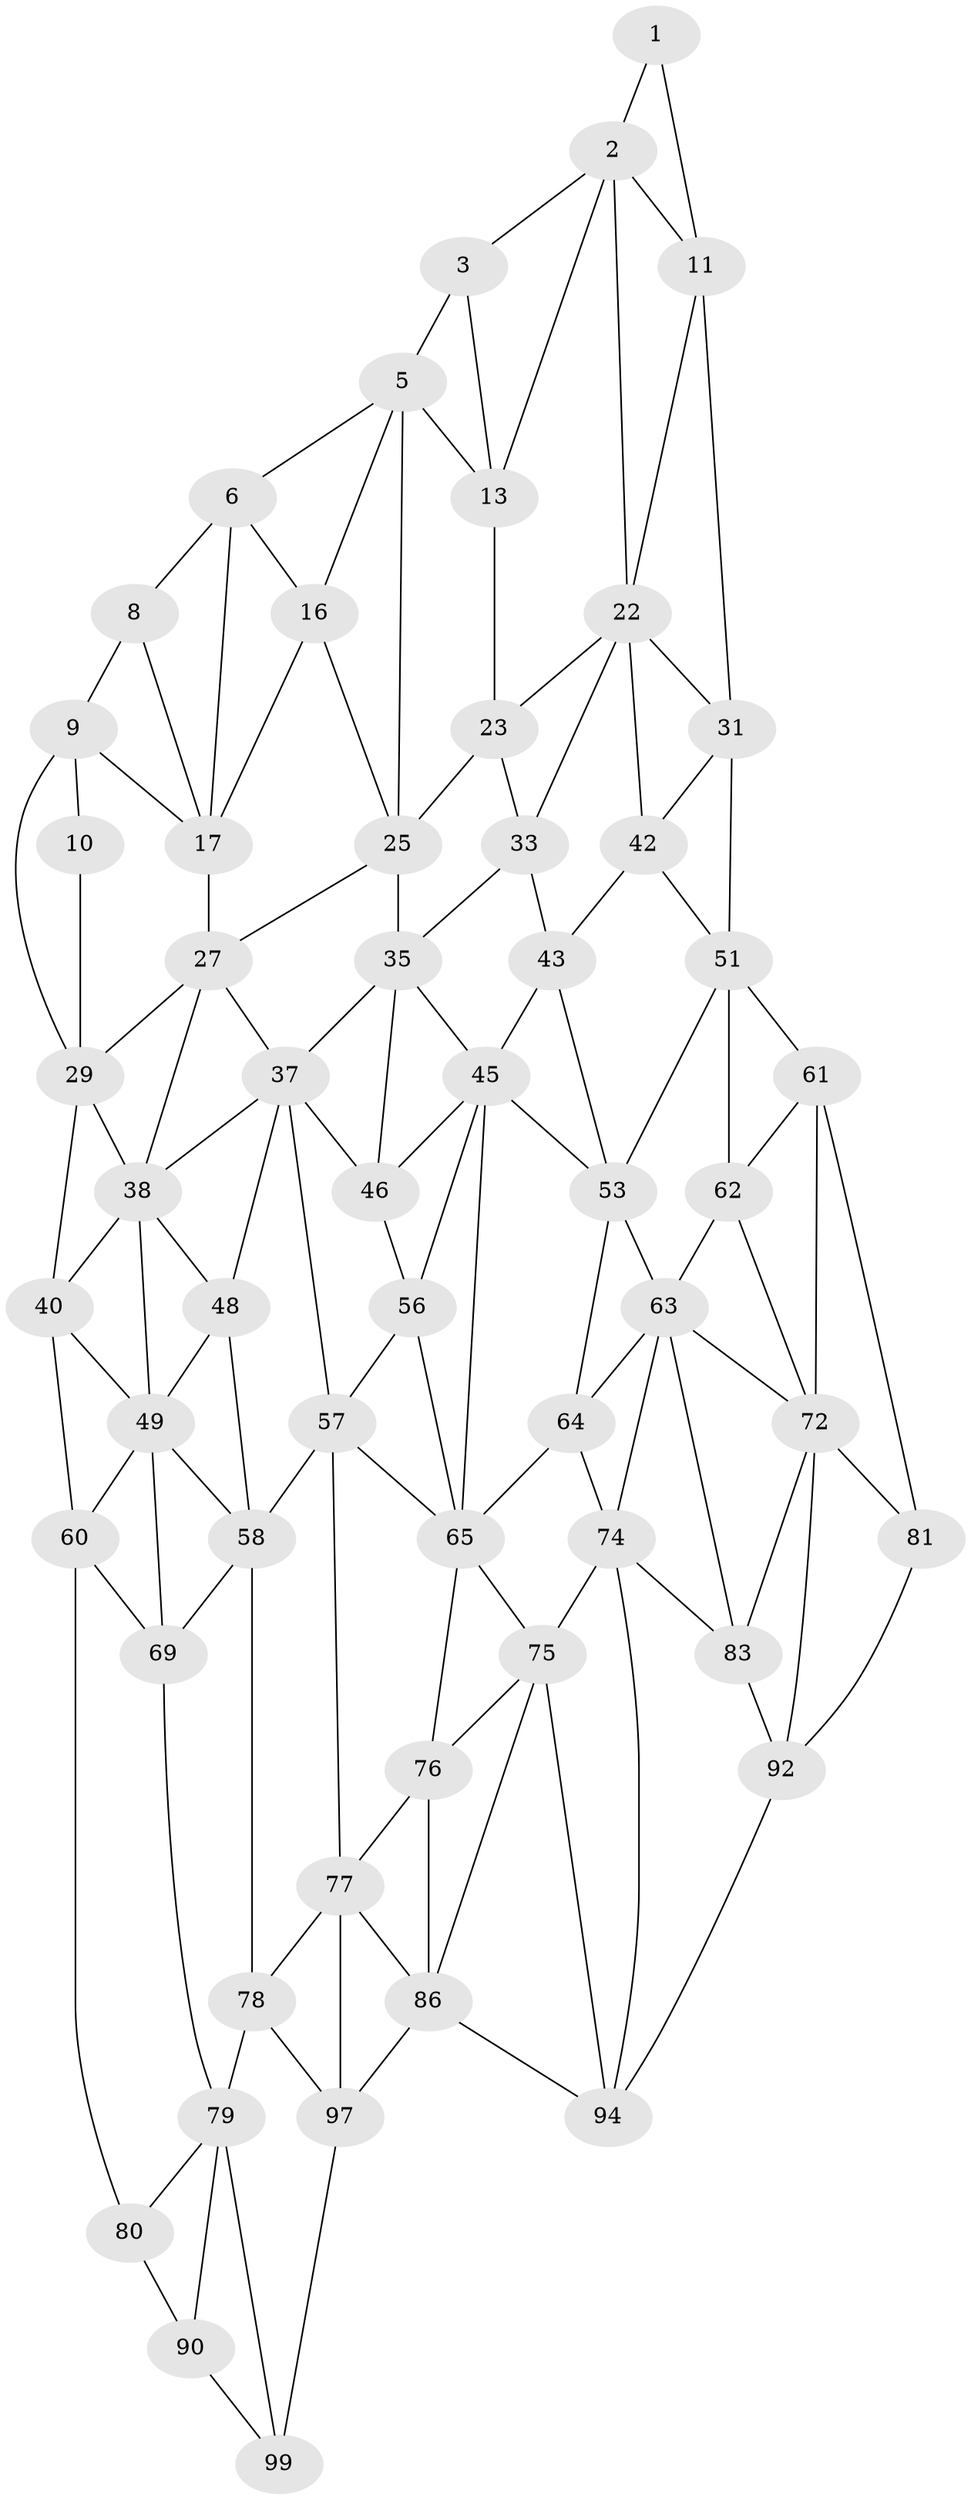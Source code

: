 // original degree distribution, {2: 0.04, 3: 0.32, 4: 0.64}
// Generated by graph-tools (version 1.1) at 2025/11/02/21/25 10:11:11]
// undirected, 57 vertices, 125 edges
graph export_dot {
graph [start="1"]
  node [color=gray90,style=filled];
  1;
  2 [super="+12"];
  3 [super="+4"];
  5 [super="+15"];
  6 [super="+7"];
  8;
  9 [super="+19"];
  10 [super="+20"];
  11 [super="+21"];
  13 [super="+14"];
  16;
  17 [super="+18"];
  22 [super="+32"];
  23 [super="+24"];
  25 [super="+26"];
  27 [super="+28"];
  29 [super="+30"];
  31 [super="+41"];
  33 [super="+34"];
  35 [super="+36"];
  37 [super="+47"];
  38 [super="+39"];
  40 [super="+50"];
  42;
  43 [super="+44"];
  45 [super="+55"];
  46;
  48;
  49 [super="+59"];
  51 [super="+52"];
  53 [super="+54"];
  56;
  57 [super="+67"];
  58 [super="+68"];
  60 [super="+70"];
  61 [super="+71"];
  62;
  63 [super="+73"];
  64;
  65 [super="+66"];
  69;
  72 [super="+82"];
  74 [super="+84"];
  75 [super="+85"];
  76;
  77 [super="+87"];
  78 [super="+88"];
  79 [super="+89"];
  80;
  81 [super="+91"];
  83;
  86 [super="+96"];
  90;
  92 [super="+93"];
  94 [super="+95"];
  97 [super="+98"];
  99 [super="+100"];
  1 -- 11;
  1 -- 2;
  2 -- 3;
  2 -- 11;
  2 -- 13;
  2 -- 22;
  3 -- 13 [weight=2];
  3 -- 5;
  5 -- 6;
  5 -- 16;
  5 -- 25;
  5 -- 13;
  6 -- 16;
  6 -- 8;
  6 -- 17;
  8 -- 9;
  8 -- 17;
  9 -- 10 [weight=2];
  9 -- 29;
  9 -- 17;
  10 -- 29;
  11 -- 22;
  11 -- 31;
  13 -- 23 [weight=2];
  16 -- 17;
  16 -- 25;
  17 -- 27 [weight=2];
  22 -- 23;
  22 -- 33;
  22 -- 42;
  22 -- 31;
  23 -- 33 [weight=2];
  23 -- 25;
  25 -- 35 [weight=2];
  25 -- 27;
  27 -- 37;
  27 -- 29;
  27 -- 38;
  29 -- 40;
  29 -- 38;
  31 -- 42;
  31 -- 51;
  33 -- 43 [weight=2];
  33 -- 35;
  35 -- 45;
  35 -- 37;
  35 -- 46;
  37 -- 38;
  37 -- 48;
  37 -- 57;
  37 -- 46;
  38 -- 48;
  38 -- 40;
  38 -- 49;
  40 -- 49;
  40 -- 60;
  42 -- 43;
  42 -- 51;
  43 -- 53 [weight=2];
  43 -- 45;
  45 -- 46;
  45 -- 56;
  45 -- 65;
  45 -- 53;
  46 -- 56;
  48 -- 58;
  48 -- 49;
  49 -- 58;
  49 -- 60;
  49 -- 69;
  51 -- 61;
  51 -- 53;
  51 -- 62;
  53 -- 63;
  53 -- 64;
  56 -- 57;
  56 -- 65;
  57 -- 58 [weight=2];
  57 -- 65;
  57 -- 77;
  58 -- 69;
  58 -- 78;
  60 -- 80;
  60 -- 69;
  61 -- 62;
  61 -- 72;
  61 -- 81;
  62 -- 72;
  62 -- 63;
  63 -- 64;
  63 -- 72;
  63 -- 74;
  63 -- 83;
  64 -- 74;
  64 -- 65;
  65 -- 75;
  65 -- 76;
  69 -- 79;
  72 -- 81;
  72 -- 83;
  72 -- 92;
  74 -- 75 [weight=2];
  74 -- 83;
  74 -- 94;
  75 -- 76;
  75 -- 86;
  75 -- 94;
  76 -- 86;
  76 -- 77;
  77 -- 78 [weight=2];
  77 -- 97;
  77 -- 86;
  78 -- 79 [weight=2];
  78 -- 97;
  79 -- 80;
  79 -- 90;
  79 -- 99;
  80 -- 90;
  81 -- 92;
  83 -- 92;
  86 -- 97;
  86 -- 94;
  90 -- 99;
  92 -- 94;
  97 -- 99;
}
